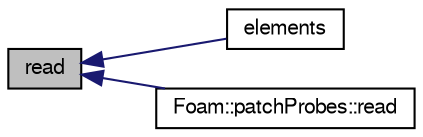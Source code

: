 digraph "read"
{
  bgcolor="transparent";
  edge [fontname="FreeSans",fontsize="10",labelfontname="FreeSans",labelfontsize="10"];
  node [fontname="FreeSans",fontsize="10",shape=record];
  rankdir="LR";
  Node1148 [label="read",height=0.2,width=0.4,color="black", fillcolor="grey75", style="filled", fontcolor="black"];
  Node1148 -> Node1149 [dir="back",color="midnightblue",fontsize="10",style="solid",fontname="FreeSans"];
  Node1149 [label="elements",height=0.2,width=0.4,color="black",URL="$a29266.html#a650b82a277c0276117f61b93520a46c9",tooltip="Cells to be probed (obtained from the locations) "];
  Node1148 -> Node1150 [dir="back",color="midnightblue",fontsize="10",style="solid",fontname="FreeSans"];
  Node1150 [label="Foam::patchProbes::read",height=0.2,width=0.4,color="black",URL="$a29262.html#aa9b8764750bd9ff67ca32b6551dc7847",tooltip="Read. "];
}
